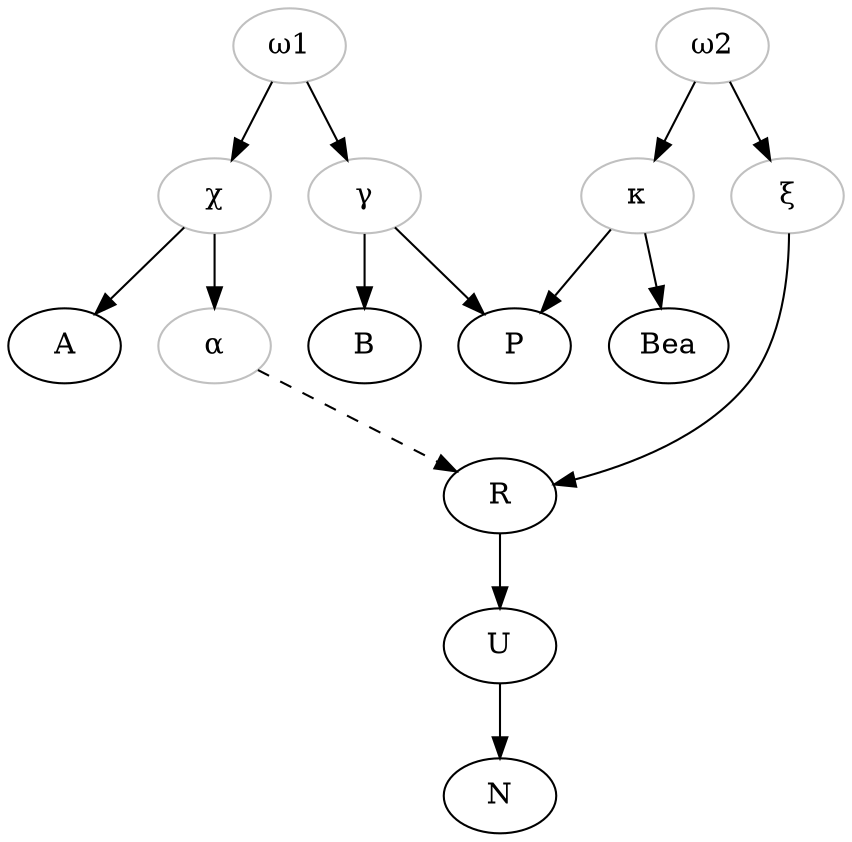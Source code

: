 # Place the cursor inside "graph" to get some refactoring options

digraph {

    
    omega1 -> gamma;
    gamma -> B;
    gamma ->P;
    omega1 -> chi;
    chi ->A;
    chi -> alpha;
    omega2 -> kappa;
    kappa -> Bea;
    omega2->xi;
    xi -> R;
    R -> U;
    U -> N;
    alpha -> R [style="dashed"];
    kappa -> P;



    omega1 [color="grey", label="ω1"];
    omega2[color="grey", label="ω2"]; 
    gamma[color="grey",label="γ"];
    chi[color="grey", label="χ"];
    alpha [color="grey", label="α"];
    B[label="B"];
    P[label="P"];
    A[label="A"];
    kappa[label="κ",color="grey"];
    xi[color="grey", label="ξ"];
    Bea[label="Bea"];
    R[label="R"];
    U[label="U"];
    N[label="N"];
}
